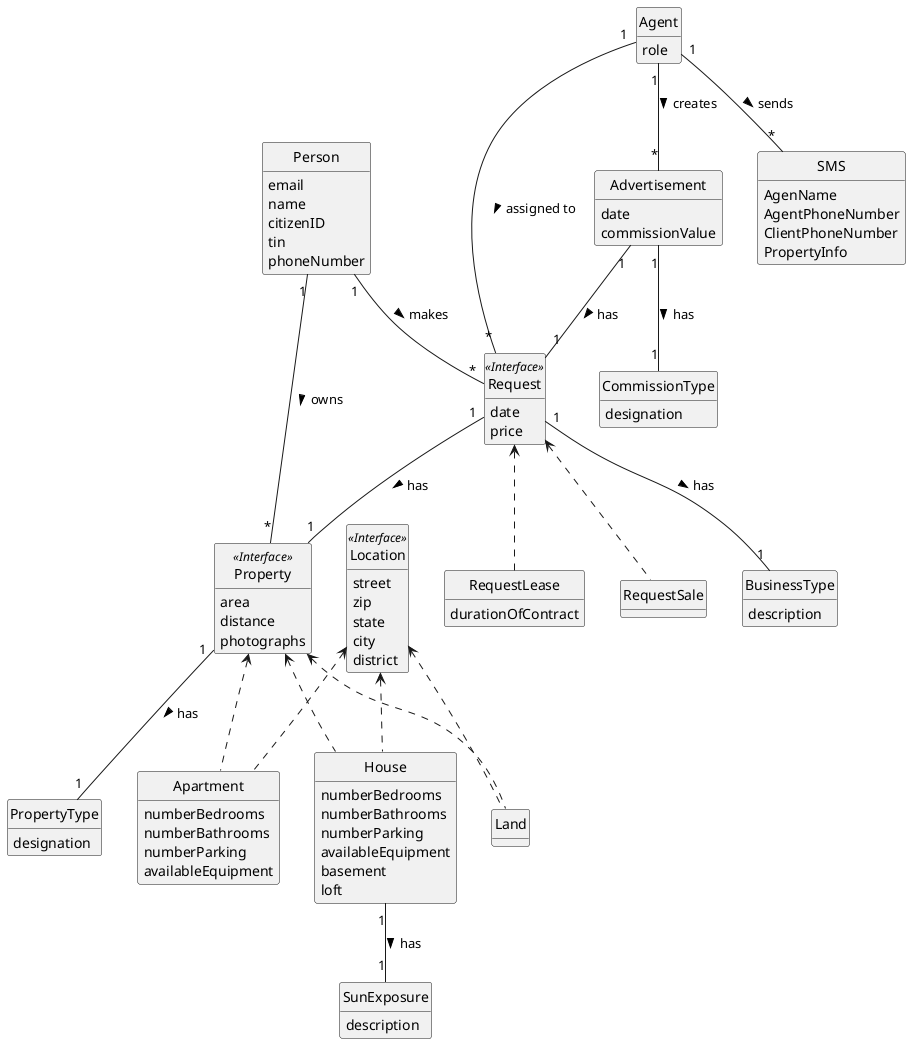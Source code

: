 @startuml Domain Model - Create Sale Announcement
skinparam monochrome true
skinparam packageStyle rectangle
skinparam shadowing false

skinparam classAttributeIconSize 0

hide circle
hide methods

class "Agent" as Employee

class Person {
	email
	name
	citizenID
	tin
	phoneNumber
}

class Employee {
    role
}

enum PropertyType {
    designation
}

class Property <<Interface>> {
    area
    distance
    photographs
}

class Location <<Interface>> {
    street
    zip
    state
    city
    district
}

class Land

class Apartment {
    numberBedrooms
    numberBathrooms
    numberParking
    availableEquipment
}

class House {
    numberBedrooms
    numberBathrooms
    numberParking
    availableEquipment
    basement
    loft
}

enum BusinessType {
    description
}

enum SunExposure {
    description
}

class Request <<Interface>> {
    date
    price
}

class RequestLease {
    durationOfContract
}

class RequestSale

enum CommissionType {
    designation
}

class Advertisement {
    date
    commissionValue
}

class SMS {
    AgenName
    AgentPhoneNumber
    ClientPhoneNumber
    PropertyInfo
}

Employee "1" -- "*" Advertisement : creates >
Advertisement "1" -- "1" Request : has >
Advertisement "1" -- "1" CommissionType : has >

Person "1" -- "*" Request : makes >
Person "1" -- "*" Property : owns >
Employee "1" -- "*" Request : assigned to >
Employee "1" -- "*" SMS : sends >

Request "1" -- "1" BusinessType : has >
Request "1" -- "1" Property : has >

Request <.. RequestLease
Request <.. RequestSale

Property <.. Land
Property <.. Apartment
Property <.. House

Location <.. Land
Location <.. Apartment
Location <.. House

Property "1" -- "1" PropertyType : has >

House "1" -- "1" SunExposure : has >

@enduml
